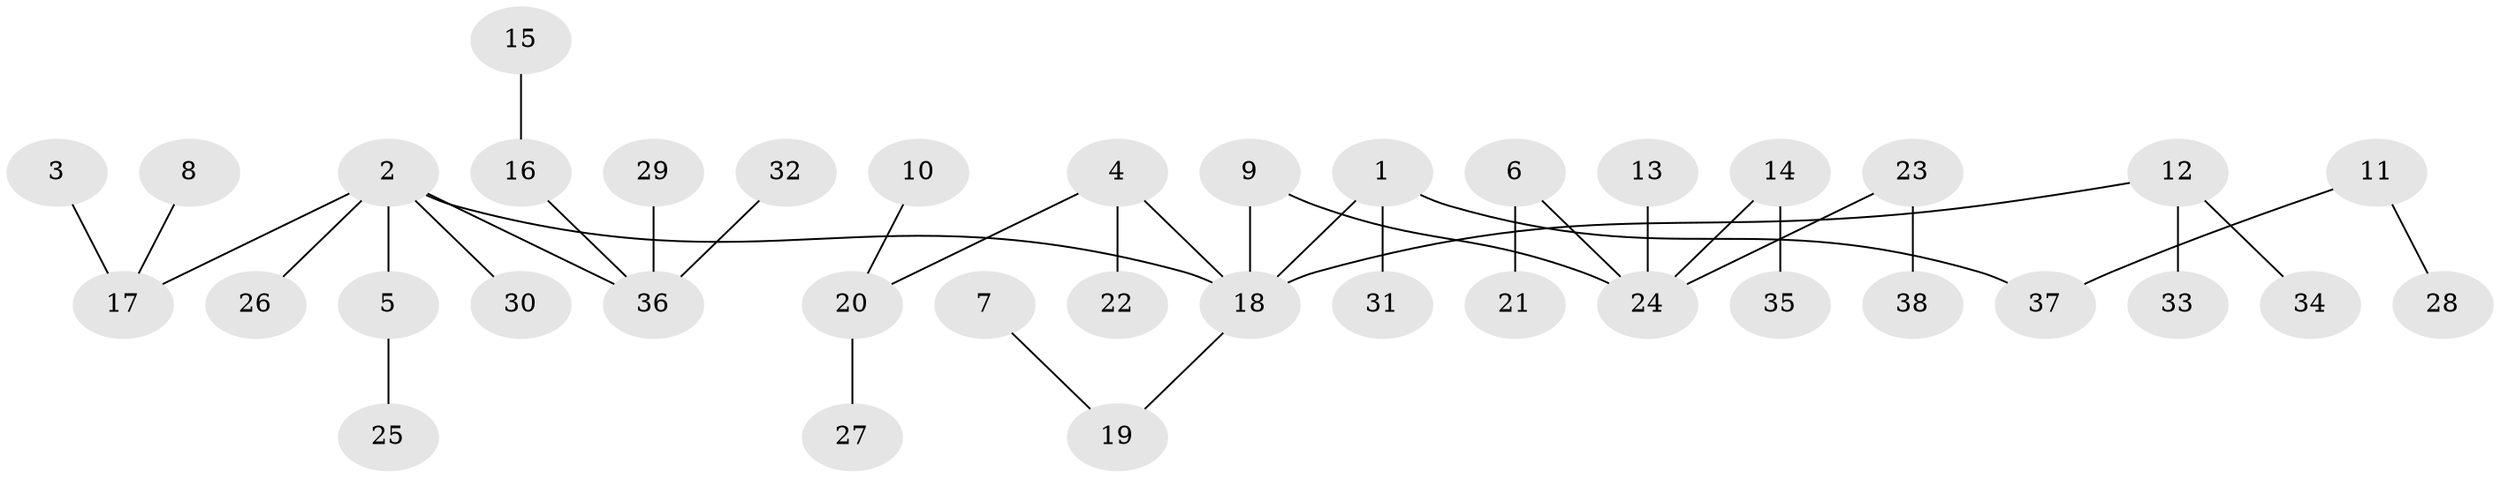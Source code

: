 // original degree distribution, {7: 0.013157894736842105, 5: 0.02631578947368421, 4: 0.05263157894736842, 3: 0.11842105263157894, 2: 0.32894736842105265, 6: 0.013157894736842105, 1: 0.4473684210526316}
// Generated by graph-tools (version 1.1) at 2025/02/03/09/25 03:02:23]
// undirected, 38 vertices, 37 edges
graph export_dot {
graph [start="1"]
  node [color=gray90,style=filled];
  1;
  2;
  3;
  4;
  5;
  6;
  7;
  8;
  9;
  10;
  11;
  12;
  13;
  14;
  15;
  16;
  17;
  18;
  19;
  20;
  21;
  22;
  23;
  24;
  25;
  26;
  27;
  28;
  29;
  30;
  31;
  32;
  33;
  34;
  35;
  36;
  37;
  38;
  1 -- 18 [weight=1.0];
  1 -- 31 [weight=1.0];
  1 -- 37 [weight=1.0];
  2 -- 5 [weight=1.0];
  2 -- 17 [weight=1.0];
  2 -- 18 [weight=1.0];
  2 -- 26 [weight=1.0];
  2 -- 30 [weight=1.0];
  2 -- 36 [weight=1.0];
  3 -- 17 [weight=1.0];
  4 -- 18 [weight=1.0];
  4 -- 20 [weight=1.0];
  4 -- 22 [weight=1.0];
  5 -- 25 [weight=1.0];
  6 -- 21 [weight=1.0];
  6 -- 24 [weight=1.0];
  7 -- 19 [weight=1.0];
  8 -- 17 [weight=1.0];
  9 -- 18 [weight=1.0];
  9 -- 24 [weight=1.0];
  10 -- 20 [weight=1.0];
  11 -- 28 [weight=1.0];
  11 -- 37 [weight=1.0];
  12 -- 18 [weight=1.0];
  12 -- 33 [weight=1.0];
  12 -- 34 [weight=1.0];
  13 -- 24 [weight=1.0];
  14 -- 24 [weight=1.0];
  14 -- 35 [weight=1.0];
  15 -- 16 [weight=1.0];
  16 -- 36 [weight=1.0];
  18 -- 19 [weight=1.0];
  20 -- 27 [weight=1.0];
  23 -- 24 [weight=1.0];
  23 -- 38 [weight=1.0];
  29 -- 36 [weight=1.0];
  32 -- 36 [weight=1.0];
}
